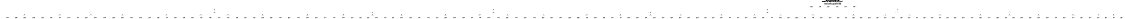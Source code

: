 # Network structure generated by ABC

digraph network {
size = "7.5,10";
center = true;
edge [dir = back];

{
  node [shape = plaintext];
  edge [style = invis];
  LevelTitle1 [label=""];
  LevelTitle2 [label=""];
  Level4 [label = ""];
  Level3 [label = ""];
  Level2 [label = ""];
  Level1 [label = ""];
  Level0 [label = ""];
  LevelTitle1 ->  LevelTitle2 ->  Level4 ->  Level3 ->  Level2 ->  Level1 ->  Level0;
}

{
  rank = same;
  LevelTitle1;
  title1 [shape=plaintext,
          fontsize=20,
          fontname = "Times-Roman",
          label="Network structure visualized by ABC\nBenchmark \"top\". Time was Wed Oct 16 21:57:23 2024. "
         ];
}

{
  rank = same;
  LevelTitle2;
  title2 [shape=plaintext,
          fontsize=18,
          fontname = "Times-Roman",
          label="The network contains 46 logic nodes and 0 latches.\n"
         ];
}

{
  rank = same;
  Level4;
  Node133 [label = "pv138_3_", shape = invtriangle, color = coral, fillcolor = coral];
  Node134 [label = "pv138_2_", shape = invtriangle, color = coral, fillcolor = coral];
  Node135 [label = "pv138_1_", shape = invtriangle, color = coral, fillcolor = coral];
  Node136 [label = "pv138_0_", shape = invtriangle, color = coral, fillcolor = coral];
  Node137 [label = "pv134_1_", shape = invtriangle, color = coral, fillcolor = coral];
  Node138 [label = "pv134_0_", shape = invtriangle, color = coral, fillcolor = coral];
}

{
  rank = same;
  Level3;
  Node140 [label = "140\n", shape = ellipse];
  Node151 [label = "151\n", shape = ellipse];
  Node162 [label = "162\n", shape = ellipse];
  Node173 [label = "173\n", shape = ellipse];
}

{
  rank = same;
  Level2;
  Node141 [label = "141\n", shape = ellipse];
  Node146 [label = "146\n", shape = ellipse];
  Node152 [label = "152\n", shape = ellipse];
  Node157 [label = "157\n", shape = ellipse];
  Node163 [label = "163\n", shape = ellipse];
  Node168 [label = "168\n", shape = ellipse];
  Node174 [label = "174\n", shape = ellipse];
  Node179 [label = "179\n", shape = ellipse];
}

{
  rank = same;
  Level1;
  Node142 [label = "142\n", shape = ellipse];
  Node143 [label = "143\n", shape = ellipse];
  Node144 [label = "144\n", shape = ellipse];
  Node145 [label = "145\n", shape = ellipse];
  Node147 [label = "147\n", shape = ellipse];
  Node148 [label = "148\n", shape = ellipse];
  Node149 [label = "149\n", shape = ellipse];
  Node150 [label = "150\n", shape = ellipse];
  Node153 [label = "153\n", shape = ellipse];
  Node154 [label = "154\n", shape = ellipse];
  Node155 [label = "155\n", shape = ellipse];
  Node156 [label = "156\n", shape = ellipse];
  Node158 [label = "158\n", shape = ellipse];
  Node159 [label = "159\n", shape = ellipse];
  Node160 [label = "160\n", shape = ellipse];
  Node161 [label = "161\n", shape = ellipse];
  Node164 [label = "164\n", shape = ellipse];
  Node165 [label = "165\n", shape = ellipse];
  Node166 [label = "166\n", shape = ellipse];
  Node167 [label = "167\n", shape = ellipse];
  Node169 [label = "169\n", shape = ellipse];
  Node170 [label = "170\n", shape = ellipse];
  Node171 [label = "171\n", shape = ellipse];
  Node172 [label = "172\n", shape = ellipse];
  Node175 [label = "175\n", shape = ellipse];
  Node176 [label = "176\n", shape = ellipse];
  Node177 [label = "177\n", shape = ellipse];
  Node178 [label = "178\n", shape = ellipse];
  Node180 [label = "180\n", shape = ellipse];
  Node181 [label = "181\n", shape = ellipse];
  Node182 [label = "182\n", shape = ellipse];
  Node183 [label = "183\n", shape = ellipse];
  Node184 [label = "184\n", shape = ellipse];
  Node185 [label = "185\n", shape = ellipse];
}

{
  rank = same;
  Level0;
  Node1 [label = "pv28_20_", shape = triangle, color = coral, fillcolor = coral];
  Node2 [label = "pv56_12_", shape = triangle, color = coral, fillcolor = coral];
  Node3 [label = "pv56_23_", shape = triangle, color = coral, fillcolor = coral];
  Node4 [label = "pv88_6_", shape = triangle, color = coral, fillcolor = coral];
  Node5 [label = "pv88_19_", shape = triangle, color = coral, fillcolor = coral];
  Node6 [label = "pv120_16_", shape = triangle, color = coral, fillcolor = coral];
  Node7 [label = "pv120_29_", shape = triangle, color = coral, fillcolor = coral];
  Node8 [label = "pv28_10_", shape = triangle, color = coral, fillcolor = coral];
  Node9 [label = "pv56_13_", shape = triangle, color = coral, fillcolor = coral];
  Node10 [label = "pv56_22_", shape = triangle, color = coral, fillcolor = coral];
  Node11 [label = "pv88_7_", shape = triangle, color = coral, fillcolor = coral];
  Node12 [label = "pv88_29_", shape = triangle, color = coral, fillcolor = coral];
  Node13 [label = "pv120_15_", shape = triangle, color = coral, fillcolor = coral];
  Node14 [label = "pv56_14_", shape = triangle, color = coral, fillcolor = coral];
  Node15 [label = "pv56_25_", shape = triangle, color = coral, fillcolor = coral];
  Node16 [label = "pv88_8_", shape = triangle, color = coral, fillcolor = coral];
  Node17 [label = "pv88_17_", shape = triangle, color = coral, fillcolor = coral];
  Node18 [label = "pv88_28_", shape = triangle, color = coral, fillcolor = coral];
  Node19 [label = "pv120_18_", shape = triangle, color = coral, fillcolor = coral];
  Node20 [label = "pv56_15_", shape = triangle, color = coral, fillcolor = coral];
  Node21 [label = "pv56_24_", shape = triangle, color = coral, fillcolor = coral];
  Node22 [label = "pv88_9_", shape = triangle, color = coral, fillcolor = coral];
  Node23 [label = "pv88_18_", shape = triangle, color = coral, fillcolor = coral];
  Node24 [label = "pv88_27_", shape = triangle, color = coral, fillcolor = coral];
  Node25 [label = "pv120_17_", shape = triangle, color = coral, fillcolor = coral];
  Node26 [label = "pv88_2_", shape = triangle, color = coral, fillcolor = coral];
  Node27 [label = "pv88_15_", shape = triangle, color = coral, fillcolor = coral];
  Node28 [label = "pv88_26_", shape = triangle, color = coral, fillcolor = coral];
  Node29 [label = "pv120_12_", shape = triangle, color = coral, fillcolor = coral];
  Node30 [label = "pv88_3_", shape = triangle, color = coral, fillcolor = coral];
  Node31 [label = "pv88_16_", shape = triangle, color = coral, fillcolor = coral];
  Node32 [label = "pv88_25_", shape = triangle, color = coral, fillcolor = coral];
  Node33 [label = "pv120_11_", shape = triangle, color = coral, fillcolor = coral];
  Node34 [label = "pv56_10_", shape = triangle, color = coral, fillcolor = coral];
  Node35 [label = "pv56_21_", shape = triangle, color = coral, fillcolor = coral];
  Node36 [label = "pv88_4_", shape = triangle, color = coral, fillcolor = coral];
  Node37 [label = "pv88_13_", shape = triangle, color = coral, fillcolor = coral];
  Node38 [label = "pv88_24_", shape = triangle, color = coral, fillcolor = coral];
  Node39 [label = "pv120_14_", shape = triangle, color = coral, fillcolor = coral];
  Node40 [label = "pv126_5_", shape = triangle, color = coral, fillcolor = coral];
  Node41 [label = "pv56_11_", shape = triangle, color = coral, fillcolor = coral];
  Node42 [label = "pv56_20_", shape = triangle, color = coral, fillcolor = coral];
  Node43 [label = "pv88_5_", shape = triangle, color = coral, fillcolor = coral];
  Node44 [label = "pv88_14_", shape = triangle, color = coral, fillcolor = coral];
  Node45 [label = "pv88_23_", shape = triangle, color = coral, fillcolor = coral];
  Node46 [label = "pv120_13_", shape = triangle, color = coral, fillcolor = coral];
  Node47 [label = "pv28_8_", shape = triangle, color = coral, fillcolor = coral];
  Node48 [label = "pv56_5_", shape = triangle, color = coral, fillcolor = coral];
  Node49 [label = "pv88_11_", shape = triangle, color = coral, fillcolor = coral];
  Node50 [label = "pv88_22_", shape = triangle, color = coral, fillcolor = coral];
  Node51 [label = "pv120_5_", shape = triangle, color = coral, fillcolor = coral];
  Node52 [label = "pv132_0_", shape = triangle, color = coral, fillcolor = coral];
  Node53 [label = "pv28_9_", shape = triangle, color = coral, fillcolor = coral];
  Node54 [label = "pv56_4_", shape = triangle, color = coral, fillcolor = coral];
  Node55 [label = "pv88_12_", shape = triangle, color = coral, fillcolor = coral];
  Node56 [label = "pv88_21_", shape = triangle, color = coral, fillcolor = coral];
  Node57 [label = "pv120_6_", shape = triangle, color = coral, fillcolor = coral];
  Node58 [label = "pv28_6_", shape = triangle, color = coral, fillcolor = coral];
  Node59 [label = "pv56_7_", shape = triangle, color = coral, fillcolor = coral];
  Node60 [label = "pv88_20_", shape = triangle, color = coral, fillcolor = coral];
  Node61 [label = "pv120_3_", shape = triangle, color = coral, fillcolor = coral];
  Node62 [label = "pv120_10_", shape = triangle, color = coral, fillcolor = coral];
  Node63 [label = "pv28_7_", shape = triangle, color = coral, fillcolor = coral];
  Node64 [label = "pv56_6_", shape = triangle, color = coral, fillcolor = coral];
  Node65 [label = "pv88_10_", shape = triangle, color = coral, fillcolor = coral];
  Node66 [label = "pv120_4_", shape = triangle, color = coral, fillcolor = coral];
  Node67 [label = "pv28_4_", shape = triangle, color = coral, fillcolor = coral];
  Node68 [label = "pv56_9_", shape = triangle, color = coral, fillcolor = coral];
  Node69 [label = "pv120_1_", shape = triangle, color = coral, fillcolor = coral];
  Node70 [label = "pv28_5_", shape = triangle, color = coral, fillcolor = coral];
  Node71 [label = "pv56_8_", shape = triangle, color = coral, fillcolor = coral];
  Node72 [label = "pv120_2_", shape = triangle, color = coral, fillcolor = coral];
  Node73 [label = "pv28_2_", shape = triangle, color = coral, fillcolor = coral];
  Node74 [label = "pv28_3_", shape = triangle, color = coral, fillcolor = coral];
  Node75 [label = "pv120_0_", shape = triangle, color = coral, fillcolor = coral];
  Node76 [label = "pv28_0_", shape = triangle, color = coral, fillcolor = coral];
  Node77 [label = "pv28_1_", shape = triangle, color = coral, fillcolor = coral];
  Node78 [label = "pv132_5_", shape = triangle, color = coral, fillcolor = coral];
  Node79 [label = "pv56_1_", shape = triangle, color = coral, fillcolor = coral];
  Node80 [label = "pv120_9_", shape = triangle, color = coral, fillcolor = coral];
  Node81 [label = "pv120_30_", shape = triangle, color = coral, fillcolor = coral];
  Node82 [label = "pv132_4_", shape = triangle, color = coral, fillcolor = coral];
  Node83 [label = "pv56_0_", shape = triangle, color = coral, fillcolor = coral];
  Node84 [label = "pv88_30_", shape = triangle, color = coral, fillcolor = coral];
  Node85 [label = "pv132_3_", shape = triangle, color = coral, fillcolor = coral];
  Node86 [label = "pv28_19_", shape = triangle, color = coral, fillcolor = coral];
  Node87 [label = "pv56_3_", shape = triangle, color = coral, fillcolor = coral];
  Node88 [label = "pv88_31_", shape = triangle, color = coral, fillcolor = coral];
  Node89 [label = "pv120_7_", shape = triangle, color = coral, fillcolor = coral];
  Node90 [label = "pv132_2_", shape = triangle, color = coral, fillcolor = coral];
  Node91 [label = "pv56_2_", shape = triangle, color = coral, fillcolor = coral];
  Node92 [label = "pv120_8_", shape = triangle, color = coral, fillcolor = coral];
  Node93 [label = "pv120_20_", shape = triangle, color = coral, fillcolor = coral];
  Node94 [label = "pv132_1_", shape = triangle, color = coral, fillcolor = coral];
  Node95 [label = "pv28_17_", shape = triangle, color = coral, fillcolor = coral];
  Node96 [label = "pv120_21_", shape = triangle, color = coral, fillcolor = coral];
  Node97 [label = "pv126_3_", shape = triangle, color = coral, fillcolor = coral];
  Node98 [label = "pv28_18_", shape = triangle, color = coral, fillcolor = coral];
  Node99 [label = "pv28_27_", shape = triangle, color = coral, fillcolor = coral];
  Node100 [label = "pv120_22_", shape = triangle, color = coral, fillcolor = coral];
  Node101 [label = "pv126_4_", shape = triangle, color = coral, fillcolor = coral];
  Node102 [label = "pv28_15_", shape = triangle, color = coral, fillcolor = coral];
  Node103 [label = "pv28_26_", shape = triangle, color = coral, fillcolor = coral];
  Node104 [label = "pv88_0_", shape = triangle, color = coral, fillcolor = coral];
  Node105 [label = "pv120_23_", shape = triangle, color = coral, fillcolor = coral];
  Node106 [label = "pv126_1_", shape = triangle, color = coral, fillcolor = coral];
  Node107 [label = "pv28_16_", shape = triangle, color = coral, fillcolor = coral];
  Node108 [label = "pv28_25_", shape = triangle, color = coral, fillcolor = coral];
  Node109 [label = "pv88_1_", shape = triangle, color = coral, fillcolor = coral];
  Node110 [label = "pv120_24_", shape = triangle, color = coral, fillcolor = coral];
  Node111 [label = "pv120_31_", shape = triangle, color = coral, fillcolor = coral];
  Node112 [label = "pv126_2_", shape = triangle, color = coral, fillcolor = coral];
  Node113 [label = "pv28_13_", shape = triangle, color = coral, fillcolor = coral];
  Node114 [label = "pv28_24_", shape = triangle, color = coral, fillcolor = coral];
  Node115 [label = "pv56_16_", shape = triangle, color = coral, fillcolor = coral];
  Node116 [label = "pv56_27_", shape = triangle, color = coral, fillcolor = coral];
  Node117 [label = "pv120_25_", shape = triangle, color = coral, fillcolor = coral];
  Node118 [label = "pv28_14_", shape = triangle, color = coral, fillcolor = coral];
  Node119 [label = "pv28_23_", shape = triangle, color = coral, fillcolor = coral];
  Node120 [label = "pv56_17_", shape = triangle, color = coral, fillcolor = coral];
  Node121 [label = "pv56_26_", shape = triangle, color = coral, fillcolor = coral];
  Node122 [label = "pv120_19_", shape = triangle, color = coral, fillcolor = coral];
  Node123 [label = "pv120_26_", shape = triangle, color = coral, fillcolor = coral];
  Node124 [label = "pv126_0_", shape = triangle, color = coral, fillcolor = coral];
  Node125 [label = "pv28_11_", shape = triangle, color = coral, fillcolor = coral];
  Node126 [label = "pv28_22_", shape = triangle, color = coral, fillcolor = coral];
  Node127 [label = "pv56_18_", shape = triangle, color = coral, fillcolor = coral];
  Node128 [label = "pv120_27_", shape = triangle, color = coral, fillcolor = coral];
  Node129 [label = "pv28_12_", shape = triangle, color = coral, fillcolor = coral];
  Node130 [label = "pv28_21_", shape = triangle, color = coral, fillcolor = coral];
  Node131 [label = "pv56_19_", shape = triangle, color = coral, fillcolor = coral];
  Node132 [label = "pv120_28_", shape = triangle, color = coral, fillcolor = coral];
}

title1 -> title2 [style = invis];
title2 -> Node133 [style = invis];
title2 -> Node134 [style = invis];
title2 -> Node135 [style = invis];
title2 -> Node136 [style = invis];
title2 -> Node137 [style = invis];
title2 -> Node138 [style = invis];
Node133 -> Node134 [style = invis];
Node134 -> Node135 [style = invis];
Node135 -> Node136 [style = invis];
Node136 -> Node137 [style = invis];
Node137 -> Node138 [style = invis];
Node133 -> Node140 [style = solid];
Node134 -> Node151 [style = solid];
Node135 -> Node162 [style = solid];
Node136 -> Node173 [style = solid];
Node137 -> Node184 [style = solid];
Node138 -> Node185 [style = solid];
Node140 -> Node141 [style = solid];
Node140 -> Node146 [style = solid];
Node141 -> Node142 [style = solid];
Node141 -> Node143 [style = solid];
Node141 -> Node144 [style = solid];
Node141 -> Node145 [style = solid];
Node142 -> Node7 [style = solid];
Node142 -> Node12 [style = solid];
Node142 -> Node28 [style = solid];
Node142 -> Node123 [style = solid];
Node143 -> Node24 [style = solid];
Node143 -> Node94 [style = solid];
Node143 -> Node106 [style = solid];
Node143 -> Node128 [style = solid];
Node144 -> Node38 [style = solid];
Node144 -> Node50 [style = solid];
Node144 -> Node100 [style = solid];
Node144 -> Node110 [style = solid];
Node145 -> Node18 [style = solid];
Node145 -> Node45 [style = solid];
Node145 -> Node105 [style = solid];
Node145 -> Node132 [style = solid];
Node146 -> Node147 [style = solid];
Node146 -> Node148 [style = solid];
Node146 -> Node149 [style = solid];
Node146 -> Node150 [style = solid];
Node147 -> Node82 [style = solid];
Node147 -> Node90 [style = solid];
Node147 -> Node101 [style = solid];
Node147 -> Node112 [style = solid];
Node148 -> Node32 [style = solid];
Node148 -> Node85 [style = solid];
Node148 -> Node97 [style = solid];
Node148 -> Node117 [style = solid];
Node149 -> Node52 [style = solid];
Node149 -> Node81 [style = solid];
Node149 -> Node84 [style = solid];
Node149 -> Node124 [style = solid];
Node150 -> Node40 [style = solid];
Node150 -> Node78 [style = solid];
Node150 -> Node88 [style = solid];
Node150 -> Node111 [style = solid];
Node151 -> Node152 [style = solid];
Node151 -> Node157 [style = solid];
Node152 -> Node153 [style = solid];
Node152 -> Node154 [style = solid];
Node152 -> Node155 [style = solid];
Node152 -> Node156 [style = solid];
Node153 -> Node37 [style = solid];
Node153 -> Node46 [style = solid];
Node153 -> Node62 [style = solid];
Node153 -> Node65 [style = solid];
Node154 -> Node17 [style = solid];
Node154 -> Node25 [style = solid];
Node154 -> Node33 [style = solid];
Node154 -> Node49 [style = solid];
Node155 -> Node4 [style = solid];
Node155 -> Node16 [style = solid];
Node155 -> Node57 [style = solid];
Node155 -> Node92 [style = solid];
Node156 -> Node11 [style = solid];
Node156 -> Node29 [style = solid];
Node156 -> Node55 [style = solid];
Node156 -> Node89 [style = solid];
Node157 -> Node158 [style = solid];
Node157 -> Node159 [style = solid];
Node157 -> Node160 [style = solid];
Node157 -> Node161 [style = solid];
Node158 -> Node19 [style = solid];
Node158 -> Node23 [style = solid];
Node158 -> Node60 [style = solid];
Node158 -> Node93 [style = solid];
Node159 -> Node5 [style = solid];
Node159 -> Node22 [style = solid];
Node159 -> Node80 [style = solid];
Node159 -> Node122 [style = solid];
Node160 -> Node6 [style = solid];
Node160 -> Node31 [style = solid];
Node160 -> Node39 [style = solid];
Node160 -> Node44 [style = solid];
Node161 -> Node13 [style = solid];
Node161 -> Node27 [style = solid];
Node161 -> Node56 [style = solid];
Node161 -> Node96 [style = solid];
Node162 -> Node163 [style = solid];
Node162 -> Node168 [style = solid];
Node163 -> Node164 [style = solid];
Node163 -> Node165 [style = solid];
Node163 -> Node166 [style = solid];
Node163 -> Node167 [style = solid];
Node164 -> Node10 [style = solid];
Node164 -> Node15 [style = solid];
Node164 -> Node108 [style = solid];
Node164 -> Node126 [style = solid];
Node165 -> Node3 [style = solid];
Node165 -> Node69 [style = solid];
Node165 -> Node109 [style = solid];
Node165 -> Node119 [style = solid];
Node166 -> Node1 [style = solid];
Node166 -> Node42 [style = solid];
Node166 -> Node98 [style = solid];
Node166 -> Node127 [style = solid];
Node167 -> Node21 [style = solid];
Node167 -> Node86 [style = solid];
Node167 -> Node114 [style = solid];
Node167 -> Node131 [style = solid];
Node168 -> Node169 [style = solid];
Node168 -> Node170 [style = solid];
Node168 -> Node171 [style = solid];
Node168 -> Node172 [style = solid];
Node169 -> Node26 [style = solid];
Node169 -> Node36 [style = solid];
Node169 -> Node66 [style = solid];
Node169 -> Node72 [style = solid];
Node170 -> Node30 [style = solid];
Node170 -> Node35 [style = solid];
Node170 -> Node61 [style = solid];
Node170 -> Node130 [style = solid];
Node171 -> Node75 [style = solid];
Node171 -> Node103 [style = solid];
Node171 -> Node104 [style = solid];
Node171 -> Node121 [style = solid];
Node172 -> Node43 [style = solid];
Node172 -> Node51 [style = solid];
Node172 -> Node99 [style = solid];
Node172 -> Node116 [style = solid];
Node173 -> Node174 [style = solid];
Node173 -> Node179 [style = solid];
Node174 -> Node175 [style = solid];
Node174 -> Node176 [style = solid];
Node174 -> Node177 [style = solid];
Node174 -> Node178 [style = solid];
Node175 -> Node53 [style = solid];
Node175 -> Node58 [style = solid];
Node175 -> Node64 [style = solid];
Node175 -> Node68 [style = solid];
Node176 -> Node9 [style = solid];
Node176 -> Node59 [style = solid];
Node176 -> Node63 [style = solid];
Node176 -> Node113 [style = solid];
Node177 -> Node54 [style = solid];
Node177 -> Node67 [style = solid];
Node177 -> Node73 [style = solid];
Node177 -> Node91 [style = solid];
Node178 -> Node47 [style = solid];
Node178 -> Node71 [style = solid];
Node178 -> Node74 [style = solid];
Node178 -> Node87 [style = solid];
Node179 -> Node180 [style = solid];
Node179 -> Node181 [style = solid];
Node179 -> Node182 [style = solid];
Node179 -> Node183 [style = solid];
Node180 -> Node14 [style = solid];
Node180 -> Node107 [style = solid];
Node180 -> Node115 [style = solid];
Node180 -> Node118 [style = solid];
Node181 -> Node20 [style = solid];
Node181 -> Node48 [style = solid];
Node181 -> Node70 [style = solid];
Node181 -> Node102 [style = solid];
Node182 -> Node2 [style = solid];
Node182 -> Node8 [style = solid];
Node182 -> Node34 [style = solid];
Node182 -> Node129 [style = solid];
Node183 -> Node41 [style = solid];
Node183 -> Node95 [style = solid];
Node183 -> Node120 [style = solid];
Node183 -> Node125 [style = solid];
Node184 -> Node77 [style = solid];
Node184 -> Node79 [style = solid];
Node185 -> Node76 [style = solid];
Node185 -> Node83 [style = solid];
}

